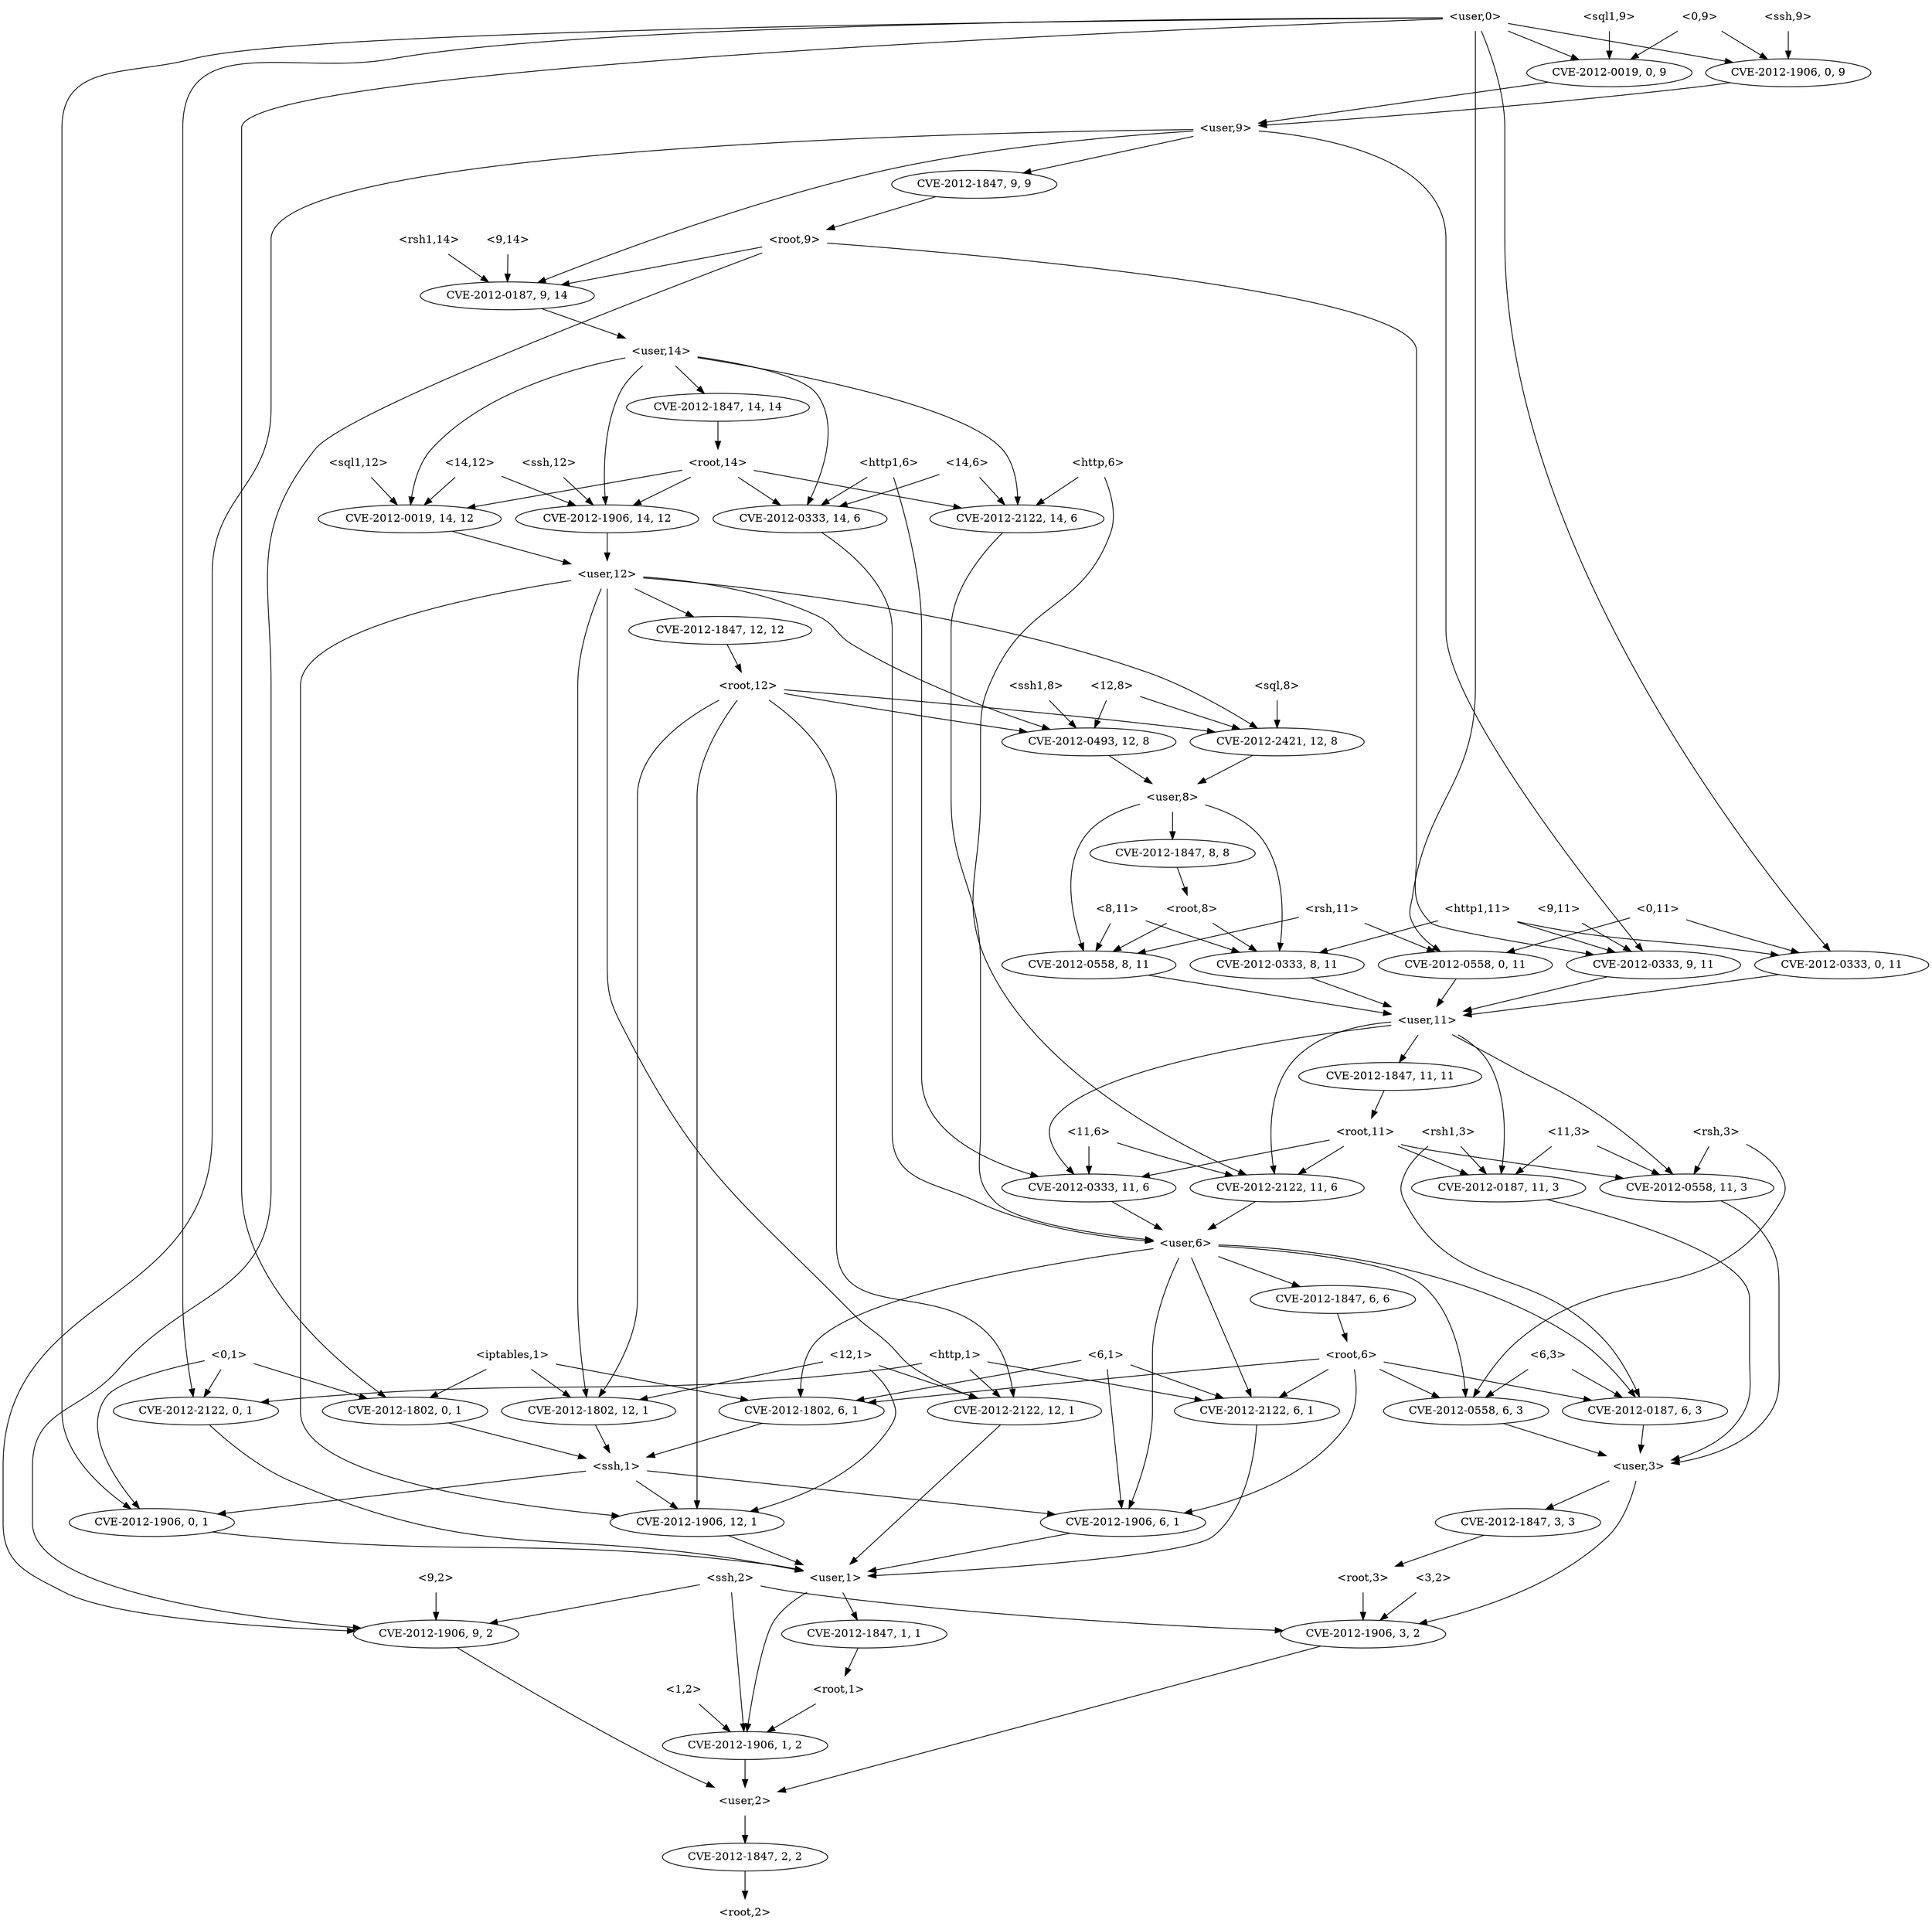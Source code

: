 strict digraph {
	graph [bb="0,0,2435,2484"];
	node [label="\N"];
	"<v_rsh,6,3>"	 [height=0.5,
		label=<CVE-2012-0558, 6, 3>,
		pos="1566,666",
		width=2.4499];
	"<user,3>"	 [height=0.5,
		pos="1819,594",
		shape=plaintext,
		width=0.91667];
	"<v_rsh,6,3>" -> "<user,3>"	 [pos="e,1785.7,604.2 1616.3,651.09 1662.9,638.18 1731.7,619.17 1775.9,606.93"];
	"<v_ssh,3,2>"	 [height=0.5,
		label=<CVE-2012-1906, 3, 2>,
		pos="1826,378",
		width=2.4499];
	"<user,3>" -> "<v_ssh,3,2>"	 [pos="e,1841.2,395.76 1833.3,575.99 1840.7,566.11 1849.3,553.06 1854,540 1870.4,494.74 1876.1,478.01 1862,432 1858.9,422.06 1853.3,412.31\
 1847.4,403.93"];
	"<v_root,3,3>"	 [height=0.5,
		label=<CVE-2012-1847, 3, 3>,
		pos="1757,522",
		width=2.4499];
	"<user,3>" -> "<v_root,3,3>"	 [pos="e,1772.1,540.1 1803.7,575.7 1796.2,567.3 1787.2,557.07 1779,547.86"];
	"<v_rsh1,11,3>"	 [height=0.5,
		label=<CVE-2012-0187, 11, 3>,
		pos="1749,954",
		width=2.5686];
	"<v_rsh1,11,3>" -> "<user,3>"	 [pos="e,1834.8,612.44 1779.3,936.79 1817.2,914.11 1877,869.08 1877,811 1877,811 1877,811 1877,737 1877,696.55 1874.6,684.89 1858,648 1853.6\
,638.31 1847.3,628.66 1841,620.31"];
	"<root,2>"	 [height=0.5,
		pos="1826,18",
		shape=plaintext,
		width=0.89583];
	"<root,3>"	 [height=0.5,
		pos="1748,450",
		shape=plaintext,
		width=0.89583];
	"<v_root,3,3>" -> "<root,3>"	 [pos="e,1750.2,468.1 1754.8,503.7 1753.8,495.98 1752.6,486.71 1751.5,478.11"];
	"<root,3>" -> "<v_ssh,3,2>"	 [pos="e,1807.5,395.62 1767.3,431.7 1777.2,422.84 1789.3,411.92 1800,402.33"];
	"<root,1>"	 [height=0.5,
		pos="1585,306",
		shape=plaintext,
		width=0.89583];
	"<v_ssh,1,2>"	 [height=0.5,
		label=<CVE-2012-1906, 1, 2>,
		pos="1646,234",
		width=2.4499];
	"<root,1>" -> "<v_ssh,1,2>"	 [pos="e,1631.1,252.1 1600.1,287.7 1607.4,279.3 1616.3,269.07 1624.3,259.86"];
	"<user,2>"	 [height=0.5,
		pos="1826,162",
		shape=plaintext,
		width=0.91667];
	"<v_ssh,1,2>" -> "<user,2>"	 [pos="e,1792.8,175.93 1685.1,217.81 1713.9,206.58 1753.3,191.28 1783.1,179.7"];
	"<user,9>"	 [height=0.5,
		pos="2128,2322",
		shape=plaintext,
		width=0.91667];
	"<v_ssh,9,2>"	 [height=0.5,
		label=<CVE-2012-1906, 9, 2>,
		pos="2315,378",
		width=2.4499];
	"<user,9>" -> "<v_ssh,9,2>"	 [pos="e,2322.7,396.09 2161.3,2316.7 2213.3,2309.4 2310.4,2292.6 2334,2268 2362,2238.8 2353,2219.4 2353,2179 2353,2179 2353,2179 2353,521\
 2353,479.63 2337.8,433.72 2326.6,405.61"];
	"<v_http1,9,11>"	 [height=0.5,
		label=<CVE-2012-0333, 9, 11>,
		pos="2194,1242",
		width=2.5686];
	"<user,9>" -> "<v_http1,9,11>"	 [pos="e,2178.5,1259.9 2126.6,2304 2124.6,2277.3 2121,2224.2 2121,2179 2121,2179 2121,2179 2121,1385 2121,1339.8 2150.6,1294.5 2172.1,1267.7"];
	"<v_rsh1,9,14>"	 [height=0.5,
		label=<CVE-2012-0187, 9, 14>,
		pos="1174,2106",
		width=2.5686];
	"<user,9>" -> "<v_rsh1,9,14>"	 [pos="e,1232.3,2120.1 2094.9,2313.6 1957.6,2282.8 1431.2,2164.7 1242.1,2122.3"];
	"<v_root,9,9>"	 [height=0.5,
		label=<CVE-2012-1847, 9, 9>,
		pos="2237,2250",
		width=2.4499];
	"<user,9>" -> "<v_root,9,9>"	 [pos="e,2211.4,2267.5 2154.7,2303.9 2169.1,2294.6 2187.1,2283 2202.6,2273.1"];
	"<v_ssh,9,2>" -> "<user,2>"	 [pos="e,1859.2,177.51 2279.4,361.44 2191.4,322.89 1963.4,223.12 1868.5,181.58"];
	"<user,11>"	 [height=0.5,
		pos="1693,1170",
		shape=plaintext,
		width=1.0069];
	"<v_http1,9,11>" -> "<user,11>"	 [pos="e,1729.3,1175.4 2126.7,1229.6 2114.8,1227.7 2102.6,1225.7 2091,1224 1963.9,1205.1 1813.5,1185.9 1739.2,1176.7"];
	"<user,14>"	 [height=0.5,
		pos="908,2034",
		shape=plaintext,
		width=1.0069];
	"<v_rsh1,9,14>" -> "<user,14>"	 [pos="e,944.64,2044.6 1121.4,2091.2 1072.8,2078.4 1001.1,2059.5 954.48,2047.2"];
	"<root,9>"	 [height=0.5,
		pos="2226,2178",
		shape=plaintext,
		width=0.89583];
	"<v_root,9,9>" -> "<root,9>"	 [pos="e,2228.7,2196.1 2234.3,2231.7 2233.1,2224 2231.6,2214.7 2230.3,2206.1"];
	"<v_root,2,2>"	 [height=0.5,
		label=<CVE-2012-1847, 2, 2>,
		pos="1826,90",
		width=2.4499];
	"<user,2>" -> "<v_root,2,2>"	 [pos="e,1826,108.1 1826,143.7 1826,135.98 1826,126.71 1826,118.11"];
	"<11,6>"	 [height=0.5,
		pos="1314,1026",
		shape=plaintext,
		width=0.78472];
	"<v_http1,11,6>"	 [height=0.5,
		label=<CVE-2012-0333, 11, 6>,
		pos="1506,954",
		width=2.5686];
	"<11,6>" -> "<v_http1,11,6>"	 [pos="e,1462.5,970.03 1342.6,1013.5 1347.4,1011.6 1352.3,1009.7 1357,1008 1388.6,996.13 1424.2,983.43 1452.7,973.44"];
	"<v_http,11,6>"	 [height=0.5,
		label=<CVE-2012-2122, 11, 6>,
		pos="1302,954",
		width=2.5686];
	"<11,6>" -> "<v_http,11,6>"	 [pos="e,1304.9,972.1 1311,1007.7 1309.7,999.98 1308.1,990.71 1306.6,982.11"];
	"<user,6>"	 [height=0.5,
		pos="1318,882",
		shape=plaintext,
		width=0.91667];
	"<v_http1,11,6>" -> "<user,6>"	 [pos="e,1351.2,895.36 1465.2,937.81 1434.4,926.35 1392.3,910.65 1361,898.99"];
	"<v_http,11,6>" -> "<user,6>"	 [pos="e,1314.1,900.1 1306,935.7 1307.7,927.98 1309.8,918.71 1311.8,910.11"];
	"<v_ssh,0,9>"	 [height=0.5,
		label=<CVE-2012-1906, 0, 9>,
		pos="1940,2394",
		width=2.4499];
	"<v_ssh,0,9>" -> "<user,9>"	 [pos="e,2094.9,2335.3 1980.3,2378 2011.3,2366.4 2054,2350.5 2085.5,2338.8"];
	"<user,1>"	 [height=0.5,
		pos="1160,450",
		shape=plaintext,
		width=0.91667];
	"<user,1>" -> "<v_ssh,1,2>"	 [pos="e,1646.1,252.09 1193.2,447.75 1255,444.58 1391.3,433.55 1499,396 1560.3,374.64 1587.4,376.12 1626,324 1639.2,306.16 1644,281.15 \
1645.5,262.19"];
	"<v_root,1,1>"	 [height=0.5,
		label=<CVE-2012-1847, 1, 1>,
		pos="1402,378",
		width=2.4499];
	"<user,1>" -> "<v_root,1,1>"	 [pos="e,1353.4,393.06 1193.1,439.41 1231.8,428.23 1296.5,409.53 1343.6,395.89"];
	"<v_root,1,1>" -> "<root,1>"	 [pos="e,1552.5,320.26 1442.8,361.96 1471,351.5 1509.4,337.12 1543,324 1543.1,323.96 1543.2,323.92 1543.3,323.89"];
	"<root,14>"	 [height=0.5,
		pos="845,1890",
		shape=plaintext,
		width=1];
	"<v_http1,14,6>"	 [height=0.5,
		label=<CVE-2012-0333, 14, 6>,
		pos="1098,1818",
		width=2.5686];
	"<root,14>" -> "<v_http1,14,6>"	 [pos="e,1046.9,1833.1 881.25,1879 921.9,1867.7 988.49,1849.3 1037.2,1835.8"];
	"<v_sql1,14,12>"	 [height=0.5,
		label=<CVE-2012-0019, 14, 12>,
		pos="473,1818",
		width=2.7013];
	"<root,14>" -> "<v_sql1,14,12>"	 [pos="e,538.56,1831.3 808.99,1882.2 749.1,1871 627.78,1848.1 548.49,1833.2"];
	"<v_http,14,6>"	 [height=0.5,
		label=<CVE-2012-2122, 14, 6>,
		pos="894,1818",
		width=2.5686];
	"<root,14>" -> "<v_http,14,6>"	 [pos="e,882.03,1836.1 857.11,1871.7 862.87,1863.5 869.86,1853.5 876.21,1844.4"];
	"<v_ssh,14,12>"	 [height=0.5,
		label=<CVE-2012-1906, 14, 12>,
		pos="686,1818",
		width=2.7013];
	"<root,14>" -> "<v_ssh,14,12>"	 [pos="e,721.94,1834.8 808.92,1873.1 785.95,1863 756,1849.8 731.41,1839"];
	"<v_http1,14,6>" -> "<user,6>"	 [pos="e,1284.9,889.26 1122.3,1800.4 1134.4,1791 1148.2,1778.3 1157,1764 1178.5,1729.1 1181,1716 1181,1675 1181,1675 1181,1675 1181,1025\
 1181,984.55 1174.6,967.46 1200,936 1218.7,912.87 1249.6,899.48 1275.1,891.96"];
	"<user,12>"	 [height=0.5,
		pos="750,1746",
		shape=plaintext,
		width=1.0069];
	"<v_sql1,14,12>" -> "<user,12>"	 [pos="e,713.58,1756.2 528.06,1803.1 579.46,1790.1 655.32,1770.9 703.7,1758.7"];
	"<v_http,14,6>" -> "<user,6>"	 [pos="e,1284.7,887.73 937.66,1802.1 1009.1,1776.3 1143,1721.7 1143,1675 1143,1675 1143,1675 1143,1025 1143,982.5 1147.8,965.86 1178,936\
 1204.2,910.16 1244.2,896.7 1274.7,889.82"];
	"<v_ssh,14,12>" -> "<user,12>"	 [pos="e,734.21,1764.3 701.49,1800.1 709.24,1791.6 718.76,1781.2 727.31,1771.8"];
	"<user,8>"	 [height=0.5,
		pos="1620,1458",
		shape=plaintext,
		width=0.91667];
	"<v_http1,8,11>"	 [height=0.5,
		label=<CVE-2012-0333, 8, 11>,
		pos="1786,1242",
		width=2.5686];
	"<user,8>" -> "<v_http1,8,11>"	 [pos="e,1784,1260 1653.1,1445.2 1674.6,1436.3 1702.2,1422.5 1722,1404 1760.6,1368 1776.3,1305.8 1782.4,1270.2"];
	"<v_rsh,8,11>"	 [height=0.5,
		label=<CVE-2012-0558, 8, 11>,
		pos="1582,1242",
		width=2.5686];
	"<user,8>" -> "<v_rsh,8,11>"	 [pos="e,1561,1259.6 1586.6,1447.3 1565.7,1439.3 1540.5,1425.7 1528,1404 1519.8,1389.8 1524.3,1316.1 1533,1296 1537.7,1285.2 1545.5,1275.1\
 1553.6,1266.8"];
	"<v_root,8,8>"	 [height=0.5,
		label=<CVE-2012-1847, 8, 8>,
		pos="1625,1386",
		width=2.4499];
	"<user,8>" -> "<v_root,8,8>"	 [pos="e,1623.8,1404.1 1621.2,1439.7 1621.8,1432 1622.4,1422.7 1623.1,1414.1"];
	"<v_http1,8,11>" -> "<user,11>"	 [pos="e,1715.9,1188.2 1764,1224.4 1752.1,1215.5 1737.2,1204.3 1724.1,1194.4"];
	"<v_rsh,8,11>" -> "<user,11>"	 [pos="e,1666,1188 1608,1224.6 1622.7,1215.3 1641.3,1203.6 1657.4,1193.5"];
	"<root,8>"	 [height=0.5,
		pos="1575,1314",
		shape=plaintext,
		width=0.89583];
	"<v_root,8,8>" -> "<root,8>"	 [pos="e,1587.3,1332.3 1612.9,1368.1 1607,1359.8 1599.9,1349.8 1593.3,1340.7"];
	"<v_sql1,0,9>"	 [height=0.5,
		label=<CVE-2012-0019, 0, 9>,
		pos="2135,2394",
		width=2.4499];
	"<v_sql1,0,9>" -> "<user,9>"	 [pos="e,2129.7,2340.1 2133.3,2375.7 2132.5,2368 2131.6,2358.7 2130.7,2350.1"];
	"<http,6>"	 [height=0.5,
		pos="1145,1890",
		shape=plaintext,
		width=0.89583];
	"<http,6>" -> "<v_http,14,6>"	 [pos="e,944.85,1833.2 1112.7,1880 1072.9,1868.9 1004.3,1849.8 954.54,1835.9"];
	"<http,6>" -> "<v_http,11,6>"	 [pos="e,1284,971.94 1167.8,1871.9 1178.8,1862.5 1191.3,1849.9 1199,1836 1218.7,1800.6 1219,1787.5 1219,1747 1219,1747 1219,1747 1219,1097\
 1219,1050.5 1252.6,1005.7 1277.1,979.22"];
	"<0,11>"	 [height=0.5,
		pos="1729,1314",
		shape=plaintext,
		width=0.78472];
	"<v_http1,0,11>"	 [height=0.5,
		label=<CVE-2012-0333, 0, 11>,
		pos="1990,1242",
		width=2.5686];
	"<0,11>" -> "<v_http1,0,11>"	 [pos="e,1937.8,1257 1757.4,1305.4 1798.1,1294.5 1873.9,1274.1 1928,1259.6"];
	"<v_rsh,0,11>"	 [height=0.5,
		label=<CVE-2012-0558, 0, 11>,
		pos="1378,1242",
		width=2.5686];
	"<0,11>" -> "<v_rsh,0,11>"	 [pos="e,1445.5,1254.3 1700.7,1299.4 1697.4,1298.1 1694.2,1297 1691,1296 1688.2,1295.1 1547.4,1271.4 1455.6,1256"];
	"<v_http1,0,11>" -> "<user,11>"	 [pos="e,1729.7,1179.6 1933.4,1227.7 1877.3,1214.4 1792.2,1194.4 1739.7,1182"];
	"<v_rsh,0,11>" -> "<user,11>"	 [pos="e,1656.4,1179.1 1436.5,1228 1497.1,1214.5 1590.7,1193.7 1646.5,1181.3"];
	"<rsh1,3>"	 [height=0.5,
		pos="1694,1026",
		shape=plaintext,
		width=0.92361];
	"<rsh1,3>" -> "<v_rsh1,11,3>"	 [pos="e,1735.6,972.1 1707.6,1007.7 1714.1,999.39 1722.1,989.28 1729.2,980.14"];
	"<v_rsh1,6,3>"	 [height=0.5,
		label=<CVE-2012-0187, 6, 3>,
		pos="1761,666",
		width=2.4499];
	"<rsh1,3>" -> "<v_rsh1,6,3>"	 [pos="e,1755.8,684.27 1672.7,1007.7 1662.9,998.31 1652.2,985.8 1647,972 1641.3,957.04 1643.5,951.62 1647,936 1666.1,849.81 1698.2,837.96\
 1731,756 1739.2,735.5 1747.1,711.78 1752.8,693.99"];
	"<v_rsh1,6,3>" -> "<user,3>"	 [pos="e,1804.7,612.28 1775,648.05 1782,639.67 1790.5,629.38 1798.2,620.1"];
	"<rsh,3>"	 [height=0.5,
		pos="1988,1026",
		shape=plaintext,
		width=0.81944];
	"<v_rsh,11,3>"	 [height=0.5,
		label=<CVE-2012-0558, 11, 3>,
		pos="1953,954",
		width=2.5686];
	"<rsh,3>" -> "<v_rsh,11,3>"	 [pos="e,1961.6,972.1 1979.3,1007.7 1975.4,999.73 1970.5,990.1 1966.1,981.26"];
	"<rsh,3>" -> "<v_rsh,6,3>"	 [pos="e,1574.2,684.26 2017.6,1009.5 2031.4,1000.5 2046.4,987.9 2054,972 2060.9,957.57 2062.8,949.33 2054,936 1940.4,764.7 1787.7,885.41\
 1628,756 1606.9,738.88 1589.9,712.77 1579,693.24"];
	"<v_rsh,11,3>" -> "<user,3>"	 [pos="e,1852.1,611.61 1953,935.95 1953,909.29 1953,856.11 1953,811 1953,811 1953,811 1953,737 1953,682.48 1900.1,640.42 1860.8,616.68"];
	"<user,11>" -> "<v_rsh,11,3>"	 [pos="e,1940.1,971.84 1722.1,1151.9 1759.3,1129.5 1824.5,1087.8 1874,1044 1896.3,1024.3 1918.5,998.6 1933.6,979.89"];
	"<user,11>" -> "<v_http1,11,6>"	 [pos="e,1502.5,972.35 1656.6,1168.4 1617.7,1165.7 1557.2,1154.9 1525,1116 1493.8,1078.3 1496.2,1017.5 1501,982.36"];
	"<user,11>" -> "<v_rsh1,11,3>"	 [pos="e,1751,972.22 1712.1,1151.8 1721.3,1142.2 1731.5,1129.5 1737,1116 1754.8,1071.9 1754.3,1015.4 1751.9,982.46"];
	"<user,11>" -> "<v_http,11,6>"	 [pos="e,1289,971.93 1656.4,1163.7 1563.4,1149.4 1321.9,1106.7 1276,1044 1262.3,1025.3 1272.3,999.41 1283.6,980.39"];
	"<v_root,11,11>"	 [height=0.5,
		label=<CVE-2012-1847, 11, 11>,
		pos="1631,1098",
		width=2.7013];
	"<user,11>" -> "<v_root,11,11>"	 [pos="e,1646.1,1116.1 1677.7,1151.7 1670.2,1143.3 1661.2,1133.1 1653,1123.9"];
	"<12,1>"	 [height=0.5,
		pos="881,738",
		shape=plaintext,
		width=0.78472];
	"<v_iptables,12,1>"	 [height=0.5,
		label=<CVE-2012-1802, 12, 1>,
		pos="547,666",
		width=2.5686];
	"<12,1>" -> "<v_iptables,12,1>"	 [pos="e,607.52,679.68 852.52,731.03 800.92,720.22 690.54,697.08 617.56,681.79"];
	"<v_ssh,12,1>"	 [height=0.5,
		label=<CVE-2012-1906, 12, 1>,
		pos="900,522",
		width=2.5686];
	"<12,1>" -> "<v_ssh,12,1>"	 [pos="e,898.47,540.23 882.52,719.85 885.81,682.83 893.59,595.18 897.57,550.39"];
	"<v_http,12,1>"	 [height=0.5,
		label=<CVE-2012-2122, 12, 1>,
		pos="1059,666",
		width=2.5686];
	"<12,1>" -> "<v_http,12,1>"	 [pos="e,1019.9,682.39 909.6,725.75 936.67,715.11 977.87,698.91 1010.1,686.21"];
	"<ssh,1>"	 [height=0.5,
		pos="578,594",
		shape=plaintext,
		width=0.84028];
	"<v_iptables,12,1>" -> "<ssh,1>"	 [pos="e,570.35,612.28 554.5,648.05 558.03,640.09 562.32,630.41 566.26,621.51"];
	"<v_ssh,12,1>" -> "<user,1>"	 [pos="e,1126.7,459.98 951.99,507 1000.3,493.98 1071.6,474.81 1116.9,462.62"];
	"<v_http,12,1>" -> "<user,1>"	 [pos="e,1151.9,468.23 1067.1,647.85 1084.7,610.6 1126.5,522.07 1147.5,477.54"];
	"<v_http,0,1>"	 [height=0.5,
		label=<CVE-2012-2122, 0, 1>,
		pos="116,666",
		width=2.4499];
	"<v_http,0,1>" -> "<user,1>"	 [pos="e,1126.8,450.64 116.39,647.82 118.19,613.89 127.51,538.57 174,504 250.38,447.21 936.24,449.07 1116.7,450.55"];
	"<ssh,9>"	 [height=0.5,
		pos="1940,2466",
		shape=plaintext,
		width=0.84028];
	"<ssh,9>" -> "<v_ssh,0,9>"	 [pos="e,1940,2412.1 1940,2447.7 1940,2440 1940,2430.7 1940,2422.1"];
	"<user,0>"	 [height=0.5,
		pos="1295,2466",
		shape=plaintext,
		width=0.91667];
	"<user,0>" -> "<v_rsh,0,11>"	 [pos="e,1360,1259.9 1295,2448 1295,2421.3 1295,2368.1 1295,2323 1295,2323 1295,2323 1295,1385 1295,1338.5 1328.6,1293.7 1353.1,1267.2"];
	"<user,0>" -> "<v_ssh,0,9>"	 [pos="e,1875.9,2406.4 1328.1,2462.6 1413.1,2456.1 1645.5,2437.4 1838,2412 1847,2410.8 1856.5,2409.4 1865.8,2408"];
	"<user,0>" -> "<v_http1,0,11>"	 [pos="e,1947.3,1258.1 1328.1,2463.3 1443.9,2456.5 1824,2426.2 1824,2323 1824,2323 1824,2323 1824,1385 1824,1324.2 1889.1,1283.9 1937.8\
,1262.2"];
	"<v_iptables,0,1>"	 [height=0.5,
		label=<CVE-2012-1802, 0, 1>,
		pos="348,666",
		width=2.4499];
	"<user,0>" -> "<v_iptables,0,1>"	 [pos="e,348,684.05 1261.9,2463.6 1094.2,2456.1 348,2417.4 348,2323 348,2323 348,2323 348,809 348,769 348,722.65 348,694.08"];
	"<user,0>" -> "<v_sql1,0,9>"	 [pos="e,2072.7,2406.8 1328,2463.8 1432.4,2459.9 1764.3,2445.3 2037,2412 2045.3,2411 2054,2409.7 2062.6,2408.4"];
	"<user,0>" -> "<v_http,0,1>"	 [pos="e,99.458,683.73 1261.9,2464.7 1070.2,2462.6 110.16,2450.6 62,2412 30.02,2386.4 38,2364 38,2323 38,2323 38,2323 38,809 38,763.12 \
69.671,718.05 92.65,691.39"];
	"<v_ssh,0,1>"	 [height=0.5,
		label=<CVE-2012-1906, 0, 1>,
		pos="271,522",
		width=2.4499];
	"<user,0>" -> "<v_ssh,0,1>"	 [pos="e,193.7,530.68 1261.8,2464.7 1066.4,2462.6 76,2445.9 76,2323 76,2323 76,2323 76,1097 76,996.07 0,983.93 0,883 0,883 0,883 0,665 \
0,580.57 104.48,546.24 183.69,532.35"];
	"<v_iptables,0,1>" -> "<ssh,1>"	 [pos="e,547.47,604.29 395.1,650.67 437.14,637.87 498.04,619.33 537.83,607.23"];
	"<v_ssh,0,1>" -> "<user,1>"	 [pos="e,1126.9,453.61 351.85,514.63 534.99,500.21 976.39,465.46 1116.5,454.42"];
	"<rsh1,14>"	 [height=0.5,
		pos="1202,2178",
		shape=plaintext,
		width=1.0278];
	"<rsh1,14>" -> "<v_rsh1,9,14>"	 [pos="e,1180.8,2124.1 1195.1,2159.7 1191.9,2151.8 1188.1,2142.3 1184.6,2133.5"];
	"<rsh,11>"	 [height=0.5,
		pos="1410,1314",
		shape=plaintext,
		width=0.92361];
	"<rsh,11>" -> "<v_rsh,8,11>"	 [pos="e,1544,1258.5 1443.6,1299.3 1469.5,1288.8 1505.7,1274.1 1534.5,1262.3"];
	"<rsh,11>" -> "<v_rsh,0,11>"	 [pos="e,1385.8,1260.1 1402.1,1295.7 1398.4,1287.7 1394,1278.1 1390,1269.3"];
	"<14,12>"	 [height=0.5,
		pos="574,1890",
		shape=plaintext,
		width=0.88889];
	"<14,12>" -> "<v_ssh,14,12>"	 [pos="e,659.66,1835.5 601.4,1871.9 616.37,1862.5 635.07,1850.8 651.08,1840.8"];
	"<14,12>" -> "<v_sql1,14,12>"	 [pos="e,496.76,1835.5 549.29,1871.9 536.04,1862.7 519.55,1851.3 505.3,1841.4"];
	"<9,11>"	 [height=0.5,
		pos="2064,1314",
		shape=plaintext,
		width=0.78472];
	"<9,11>" -> "<v_http1,9,11>"	 [pos="e,2164.2,1259.1 2092.5,1297.6 2110.9,1287.7 2135.1,1274.7 2155.3,1263.9"];
	"<ssh,1>" -> "<v_ssh,12,1>"	 [pos="e,840.07,535.77 608.31,586.16 622.23,583.04 638.95,579.31 654,576 713.38,562.96 780.9,548.44 830.16,537.89"];
	"<ssh,1>" -> "<v_ssh,0,1>"	 [pos="e,327.44,535.87 547.72,586.1 499.09,575.01 402.42,552.97 337.22,538.1"];
	"<v_ssh,6,1>"	 [height=0.5,
		label=<CVE-2012-1906, 6, 1>,
		pos="1334,522",
		width=2.4499];
	"<ssh,1>" -> "<v_ssh,6,1>"	 [pos="e,1255.4,530.28 608.57,590.17 715.64,580.26 1076.3,546.86 1245.3,531.22"];
	"<v_ssh,6,1>" -> "<user,1>"	 [pos="e,1193.1,464.32 1295.8,505.64 1268.2,494.54 1230.9,479.54 1202.4,468.07"];
	"<v_root,12,12>"	 [height=0.5,
		label=<CVE-2012-1847, 12, 12>,
		pos="858,1674",
		width=2.7013];
	"<root,12>"	 [height=0.5,
		pos="952,1602",
		shape=plaintext,
		width=1];
	"<v_root,12,12>" -> "<root,12>"	 [pos="e,928.9,1620.2 880.28,1656.4 892.3,1647.5 907.34,1636.3 920.54,1626.4"];
	"<v_sql,12,8>"	 [height=0.5,
		label=<CVE-2012-2421, 12, 8>,
		pos="1416,1530",
		width=2.5686];
	"<root,12>" -> "<v_sql,12,8>"	 [pos="e,1343.3,1541.1 988.43,1594.7 1007.6,1591.4 1031.6,1587.4 1053,1584 1149,1568.9 1259.5,1553 1333.1,1542.6"];
	"<root,12>" -> "<v_ssh,12,1>"	 [pos="e,907.69,540.09 949.17,1583.6 945.08,1556.8 938,1504.1 938,1459 938,1459 938,1459 938,665 938,623.63 922.77,577.72 911.59,549.61"];
	"<root,12>" -> "<v_http,12,1>"	 [pos="e,1055.6,684.18 967.84,1583.7 989.31,1558.3 1025,1508.6 1025,1459 1025,1459 1025,1459 1025,881 1025,844.99 1044,743.15 1053.6,694.09"];
	"<v_ssh1,12,8>"	 [height=0.5,
		label=<CVE-2012-0493, 12, 8>,
		pos="1620,1530",
		width=2.5686];
	"<root,12>" -> "<v_ssh1,12,8>"	 [pos="e,1553.9,1542.6 988.12,1598.5 1077.8,1592.1 1317.9,1573.7 1517,1548 1525.7,1546.9 1534.8,1545.6 1543.8,1544.2"];
	"<root,12>" -> "<v_iptables,12,1>"	 [pos="e,549.84,684.2 915.94,1595.4 852.13,1583.1 726,1547.6 726,1459 726,1459 726,1459 726,1241 726,1013.9 623.4,975.49 565,756 559.56\
,735.56 554.88,712.1 551.66,694.4"];
	"<12,8>"	 [height=0.5,
		pos="1429,1602",
		shape=plaintext,
		width=0.78472];
	"<12,8>" -> "<v_ssh1,12,8>"	 [pos="e,1576.8,1546.1 1457.6,1589.5 1462.4,1587.7 1467.3,1585.8 1472,1584 1503.4,1572.2 1538.8,1559.5 1567.1,1549.5"];
	"<12,8>" -> "<v_sql,12,8>"	 [pos="e,1419.2,1548.1 1425.8,1583.7 1424.4,1576 1422.6,1566.7 1421,1558.1"];
	"<v_ssh1,12,8>" -> "<user,8>"	 [pos="e,1620,1476.1 1620,1511.7 1620,1504 1620,1494.7 1620,1486.1"];
	"<v_sql,12,8>" -> "<user,8>"	 [pos="e,1587,1470.3 1459.5,1514.1 1494.2,1502.2 1542.6,1485.6 1577.2,1473.7"];
	"<user,12>" -> "<v_sql,12,8>"	 [pos="e,1366.8,1545.2 786.27,1743.8 843.21,1740.7 956.05,1729.9 1043,1692 1067.4,1681.3 1067.7,1668.9 1091,1656 1179,1607.3 1290,1569.1\
 1356.8,1548.3"];
	"<user,12>" -> "<v_http,12,1>"	 [pos="e,1059.5,684.2 786.42,1745.2 832.75,1743.7 912.86,1734.4 964,1692 994.09,1667.1 1063,1522.3 1063,1459 1063,1459 1063,1459 1063,881\
 1063,813.94 1061,735.09 1059.8,694.39"];
	"<user,12>" -> "<v_ssh,12,1>"	 [pos="e,848.42,536.96 736.85,1727.7 718.65,1702 688,1651.4 688,1603 688,1603 688,1603 688,809 688,737.44 651.44,710.1 687,648 719.33,591.55\
 788.15,558.1 838.86,540.22"];
	"<user,12>" -> "<v_iptables,12,1>"	 [pos="e,539.11,684.07 713.51,1740.6 645.9,1730.1 508,1697.1 508,1603 508,1603 508,1603 508,809 508,767.56 523.64,721.67 535.11,693.58"];
	"<user,12>" -> "<v_ssh1,12,8>"	 [pos="e,1597.2,1547.5 786.59,1743.3 894.12,1737.2 1217.2,1712.1 1466,1620 1511.3,1603.2 1558.8,1573.7 1588.9,1553.3"];
	"<user,12>" -> "<v_root,12,12>"	 [pos="e,832.6,1691.5 776.42,1727.9 790.72,1718.6 808.56,1707 823.9,1697.1"];
	"<v_ssh,3,2>" -> "<user,2>"	 [pos="e,1826,180.23 1826,359.85 1826,322.83 1826,235.18 1826,190.39"];
	"<0,1>"	 [height=0.5,
		pos="232,738",
		shape=plaintext,
		width=0.75];
	"<0,1>" -> "<v_http,0,1>"	 [pos="e,143.03,683.31 204.8,720.59 188.95,711.02 168.77,698.85 151.66,688.52"];
	"<0,1>" -> "<v_iptables,0,1>"	 [pos="e,320.97,683.31 259.2,720.59 275.05,711.02 295.23,698.85 312.34,688.52"];
	"<0,1>" -> "<v_ssh,0,1>"	 [pos="e,267.86,540.23 235.13,719.85 241.89,682.75 257.91,594.81 266.06,550.1"];
	"<http,1>"	 [height=0.5,
		pos="999,738",
		shape=plaintext,
		width=0.89583];
	"<v_http,6,1>"	 [height=0.5,
		label=<CVE-2012-2122, 6, 1>,
		pos="1296,666",
		width=2.4499];
	"<http,1>" -> "<v_http,6,1>"	 [pos="e,1240.5,680.08 1031.3,729.38 1078.9,718.16 1168.8,696.99 1230.5,682.45"];
	"<http,1>" -> "<v_http,0,1>"	 [pos="e,186.66,676.86 966.48,728.99 951.77,725.67 934.1,722.11 918,720 623.64,681.4 546.69,710.56 251,684 233.5,682.43 214.76,680.33 197\
,678.15"];
	"<http,1>" -> "<v_http,12,1>"	 [pos="e,1044.3,684.1 1013.8,719.7 1021,711.3 1029.8,701.07 1037.7,691.86"];
	"<v_http,6,1>" -> "<user,1>"	 [pos="e,1171,468.23 1285.1,647.85 1261.3,610.36 1204.5,520.95 1176.3,476.7"];
	"<root,11>"	 [height=0.5,
		pos="1606,1026",
		shape=plaintext,
		width=1];
	"<v_root,11,11>" -> "<root,11>"	 [pos="e,1612.1,1044.1 1624.8,1079.7 1622,1071.8 1618.6,1062.3 1615.5,1053.5"];
	"<iptables,1>"	 [height=0.5,
		pos="617,738",
		shape=plaintext,
		width=1.1944];
	"<v_iptables,6,1>"	 [height=0.5,
		label=<CVE-2012-1802, 6, 1>,
		pos="784,666",
		width=2.4499];
	"<iptables,1>" -> "<v_iptables,6,1>"	 [pos="e,747.27,682.4 657.85,719.88 682.08,709.72 712.87,696.82 737.96,686.3"];
	"<iptables,1>" -> "<v_iptables,12,1>"	 [pos="e,564.1,684.1 599.7,719.7 591.14,711.14 580.66,700.66 571.3,691.3"];
	"<iptables,1>" -> "<v_iptables,0,1>"	 [pos="e,400.34,680.62 573.78,725.75 529.5,714.23 460.24,696.21 410.1,683.16"];
	"<v_iptables,6,1>" -> "<ssh,1>"	 [pos="e,608.36,605.32 740.56,650.24 704.31,637.92 653.06,620.5 617.84,608.54"];
	"<6,3>"	 [height=0.5,
		pos="1664,738",
		shape=plaintext,
		width=0.75];
	"<6,3>" -> "<v_rsh,6,3>"	 [pos="e,1589.1,683.47 1640,719.88 1627.2,710.69 1611.2,699.26 1597.3,689.38"];
	"<6,3>" -> "<v_rsh1,6,3>"	 [pos="e,1738,683.62 1688,719.7 1700.6,710.58 1716.3,699.28 1729.8,689.49"];
	"<root,8>" -> "<v_http1,8,11>"	 [pos="e,1736.1,1257.2 1607.6,1299.2 1610.4,1298.1 1613.2,1297 1616,1296 1652.2,1282.9 1693.5,1270 1726.2,1260.2"];
	"<root,8>" -> "<v_rsh,8,11>"	 [pos="e,1580.3,1260.1 1576.7,1295.7 1577.5,1288 1578.4,1278.7 1579.3,1270.1"];
	"<8,11>"	 [height=0.5,
		pos="1654,1314",
		shape=plaintext,
		width=0.78472];
	"<8,11>" -> "<v_http1,8,11>"	 [pos="e,1755.4,1259.2 1682.3,1298 1701.1,1288 1725.9,1274.9 1746.6,1263.9"];
	"<8,11>" -> "<v_rsh,8,11>"	 [pos="e,1599.3,1259.9 1636.2,1295.7 1627.3,1287.1 1616.5,1276.5 1606.8,1267.1"];
	"<v_root,14,14>"	 [height=0.5,
		label=<CVE-2012-1847, 14, 14>,
		pos="845,1962",
		width=2.7013];
	"<v_root,14,14>" -> "<root,14>"	 [pos="e,845,1908.1 845,1943.7 845,1936 845,1926.7 845,1918.1"];
	"<9,2>"	 [height=0.5,
		pos="2408,450",
		shape=plaintext,
		width=0.75];
	"<9,2>" -> "<v_ssh,9,2>"	 [pos="e,2337.1,395.62 2385,431.7 2373,422.66 2358.2,411.5 2345.3,401.77"];
	"<root,11>" -> "<v_rsh,11,3>"	 [pos="e,1885,966.24 1642.2,1010.7 1645.1,1009.7 1648.1,1008.8 1651,1008 1672.3,1002.2 1792.7,981.65 1874.9,967.92"];
	"<root,11>" -> "<v_http1,11,6>"	 [pos="e,1529.5,971.47 1581.5,1007.9 1568.4,998.69 1552.1,987.26 1538,977.38"];
	"<root,11>" -> "<v_rsh1,11,3>"	 [pos="e,1716.3,970.99 1641,1007.9 1661,998.07 1686.3,985.72 1707.3,975.41"];
	"<root,11>" -> "<v_http,11,6>"	 [pos="e,1359.3,968.19 1569.9,1016.7 1520.6,1005.3 1431.2,984.76 1369.3,970.5"];
	"<root,9>" -> "<v_ssh,9,2>"	 [pos="e,2315,396.05 2245.8,2159.9 2272,2135.2 2315,2086.8 2315,2035 2315,2035 2315,2035 2315,521 2315,481 2315,434.65 2315,406.08"];
	"<root,9>" -> "<v_http1,9,11>"	 [pos="e,2198.2,1260.4 2223.8,2160 2220.6,2133.4 2215,2080.2 2215,2035 2215,2035 2215,2035 2215,1385 2215,1344.8 2206.7,1298.8 2200.5,1270.4"];
	"<root,9>" -> "<v_rsh1,9,14>"	 [pos="e,1260.3,2112.5 2193.5,2174.6 2147.6,2171.3 2060.9,2165 1987,2160 1728.2,2142.4 1422.9,2122.8 1270.6,2113.1"];
	"<user,6>" -> "<v_rsh,6,3>"	 [pos="e,1559.6,684.18 1351.2,875.38 1383,868.63 1430.8,854.7 1464,828 1509.3,791.58 1540.5,729.34 1555.6,693.86"];
	"<v_root,6,6>"	 [height=0.5,
		label=<CVE-2012-1847, 6, 6>,
		pos="1334,810",
		width=2.4499];
	"<user,6>" -> "<v_root,6,6>"	 [pos="e,1330.1,828.1 1322,863.7 1323.7,855.98 1325.8,846.71 1327.8,838.11"];
	"<user,6>" -> "<v_http,6,1>"	 [pos="e,1280.5,684.14 1284.8,868.49 1267.2,859.96 1247.2,846.77 1237,828 1212.4,782.57 1248.3,724.77 1273.9,692.23"];
	"<user,6>" -> "<v_rsh1,6,3>"	 [pos="e,1753.4,684.18 1351.1,877.6 1421.8,868.86 1590.3,840.04 1700,756 1721.6,739.45 1738.3,713.04 1748.8,693.27"];
	"<user,6>" -> "<v_ssh,6,1>"	 [pos="e,1360.6,539.32 1351.2,873.92 1376.9,866.72 1411.2,852.94 1431,828 1456.2,796.33 1450,779.45 1450,739 1450,739 1450,739 1450,665\
 1450,613.2 1403.1,569.89 1369,545.19"];
	"<user,6>" -> "<v_iptables,6,1>"	 [pos="e,790.83,684.17 1285,880.17 1202.6,876.56 984.62,857.39 843,756 820.98,740.23 804.88,713.48 795.11,693.41"];
	"<v_root,2,2>" -> "<root,2>"	 [pos="e,1826,36.104 1826,71.697 1826,63.983 1826,54.712 1826,46.112"];
	"<0,9>"	 [height=0.5,
		pos="2037,2466",
		shape=plaintext,
		width=0.75];
	"<0,9>" -> "<v_sql1,0,9>"	 [pos="e,2111.9,2411.5 2061,2447.9 2073.8,2438.7 2089.8,2427.3 2103.7,2417.4"];
	"<0,9>" -> "<v_ssh,0,9>"	 [pos="e,1963,2411.6 2013,2447.7 2000.4,2438.6 1984.7,2427.3 1971.2,2417.5"];
	"<http1,11>"	 [height=0.5,
		pos="1978,1314",
		shape=plaintext,
		width=1.0833];
	"<http1,11>" -> "<v_http1,8,11>"	 [pos="e,1827.6,1258.2 1938.7,1298.7 1909.4,1288 1869,1273.3 1837.2,1261.7"];
	"<http1,11>" -> "<v_http1,0,11>"	 [pos="e,1987.1,1260.1 1981,1295.7 1982.3,1288 1983.9,1278.7 1985.4,1270.1"];
	"<http1,11>" -> "<v_http1,9,11>"	 [pos="e,2146.4,1257.5 2017.3,1299 2020.2,1298 2023.1,1297 2026,1296 2062.7,1283.7 2104.1,1270.7 2136.6,1260.6"];
	"<ssh,12>"	 [height=0.5,
		pos="658,1890",
		shape=plaintext,
		width=0.94444];
	"<ssh,12>" -> "<v_ssh,14,12>"	 [pos="e,679.16,1836.1 664.92,1871.7 668.07,1863.8 671.88,1854.3 675.38,1845.5"];
	"<6,1>"	 [height=0.5,
		pos="1163,738",
		shape=plaintext,
		width=0.75];
	"<6,1>" -> "<v_http,6,1>"	 [pos="e,1265.5,683.03 1190.2,722.67 1209.4,712.59 1235.3,698.94 1256.7,687.69"];
	"<6,1>" -> "<v_iptables,6,1>"	 [pos="e,847.01,678.64 1135.7,731.97 1078,721.31 941.83,696.15 856.85,680.46"];
	"<6,1>" -> "<v_ssh,6,1>"	 [pos="e,1310.8,539.37 1167.5,719.84 1172.9,701.06 1183.4,670.63 1199,648 1227.8,606.31 1272.7,568.3 1302.7,545.41"];
	"<3,2>"	 [height=0.5,
		pos="1826,450",
		shape=plaintext,
		width=0.75];
	"<3,2>" -> "<v_ssh,3,2>"	 [pos="e,1826,396.1 1826,431.7 1826,423.98 1826,414.71 1826,406.11"];
	"<9,14>"	 [height=0.5,
		pos="1118,2178",
		shape=plaintext,
		width=0.78472];
	"<9,14>" -> "<v_rsh1,9,14>"	 [pos="e,1160.3,2124.1 1131.8,2159.7 1138.5,2151.4 1146.6,2141.3 1153.9,2132.1"];
	"<sql1,12>"	 [height=0.5,
		pos="449,1890",
		shape=plaintext,
		width=1.0069];
	"<sql1,12>" -> "<v_sql1,14,12>"	 [pos="e,467.14,1836.1 454.93,1871.7 457.61,1863.9 460.83,1854.5 463.8,1845.8"];
	"<ssh,2>"	 [height=0.5,
		pos="1942,450",
		shape=plaintext,
		width=0.84028];
	"<ssh,2>" -> "<v_ssh,1,2>"	 [pos="e,1709.8,246.48 1942.7,431.66 1942.6,412.16 1939.6,380.54 1923,360 1872.3,297.14 1783.2,264.76 1719.8,248.89"];
	"<ssh,2>" -> "<v_ssh,9,2>"	 [pos="e,2252.5,390.73 1972.5,443.27 2031.1,432.29 2160.6,407.98 2242.5,392.61"];
	"<ssh,2>" -> "<v_ssh,3,2>"	 [pos="e,1852.9,395.23 1913.6,431.88 1898,422.45 1878.5,410.66 1861.8,400.61"];
	"<user,14>" -> "<v_http1,14,6>"	 [pos="e,1094.3,1836 937.83,2015.9 972.52,1994.7 1029.4,1955.4 1064,1908 1077.7,1889.3 1086.5,1864.4 1091.8,1845.7"];
	"<user,14>" -> "<v_sql1,14,12>"	 [pos="e,480.53,1836.1 871.57,2029.2 799.7,2020 637.56,1991 533,1908 511.8,1891.2 495.34,1864.8 485.07,1845.1"];
	"<user,14>" -> "<v_root,14,14>"	 [pos="e,860.39,1980.1 892.43,2015.7 884.8,2007.2 875.48,1996.9 867.12,1987.6"];
	"<user,14>" -> "<v_ssh,14,12>"	 [pos="e,691.19,1836.2 871.43,2031 833.45,2027.1 774.69,2015.2 739,1980 734.07,1975.1 707.71,1890.3 694.12,1845.8"];
	"<user,14>" -> "<v_http,14,6>"	 [pos="e,904.61,1836 927.04,2015.8 936.18,2006.3 946.17,1993.6 951,1980 956.35,1964.9 954.4,1959.6 951,1944 943.1,1907.6 923.65,1869.1 \
909.67,1844.6"];
	"<root,6>"	 [height=0.5,
		pos="1361,738",
		shape=plaintext,
		width=0.89583];
	"<root,6>" -> "<v_http,6,1>"	 [pos="e,1311.9,684.1 1344.9,719.7 1337.1,711.22 1327.4,700.86 1318.8,691.58"];
	"<root,6>" -> "<v_iptables,6,1>"	 [pos="e,857.72,675.94 1328.7,733.09 1241.3,722.48 997.83,692.94 868.01,677.19"];
	"<root,6>" -> "<v_rsh,6,3>"	 [pos="e,1522.6,681.82 1393.5,725.91 1425.5,714.97 1475,698.07 1512.8,685.18"];
	"<root,6>" -> "<v_rsh1,6,3>"	 [pos="e,1696.4,678.31 1393.4,731.33 1456.8,720.24 1598.7,695.4 1686.5,680.04"];
	"<root,6>" -> "<v_ssh,6,1>"	 [pos="e,1345,539.92 1374.6,719.97 1381.6,710.09 1389.4,697.05 1393,684 1397.3,668.59 1396.5,663.61 1393,648 1384.8,611.46 1364.7,573.01\
 1350.2,548.57"];
	"<http1,6>"	 [height=0.5,
		pos="1231,1890",
		shape=plaintext,
		width=0.97917];
	"<http1,6>" -> "<v_http1,14,6>"	 [pos="e,1128.8,1835.2 1198.5,1871.9 1180.1,1862.2 1157.1,1850.1 1137.7,1839.9"];
	"<http1,6>" -> "<v_http1,11,6>"	 [pos="e,1482.6,971.76 1236.3,1871.7 1243.9,1845.1 1257,1792.6 1257,1747 1257,1747 1257,1747 1257,1313 1257,1162.3 1407.4,1029.6 1474.5\
,977.94"];
	"<11,3>"	 [height=0.5,
		pos="1837,1026",
		shape=plaintext,
		width=0.78472];
	"<11,3>" -> "<v_rsh,11,3>"	 [pos="e,1926.1,971.23 1865.4,1007.9 1881,998.45 1900.5,986.66 1917.2,976.61"];
	"<11,3>" -> "<v_rsh1,11,3>"	 [pos="e,1769.9,971.62 1815.2,1007.7 1804,998.75 1790.1,987.71 1778,978.05"];
	"<14,6>"	 [height=0.5,
		pos="1027,1890",
		shape=plaintext,
		width=0.78472];
	"<14,6>" -> "<v_http1,14,6>"	 [pos="e,1080.7,1836.1 1044.6,1871.7 1053.2,1863.1 1063.9,1852.7 1073.3,1843.3"];
	"<14,6>" -> "<v_http,14,6>"	 [pos="e,924.8,1835.2 998.47,1874 979.59,1864 954.56,1850.9 933.74,1839.9"];
	"<v_root,6,6>" -> "<root,6>"	 [pos="e,1354.4,756.1 1340.7,791.7 1343.7,783.81 1347.4,774.3 1350.8,765.55"];
	"<sql,8>"	 [height=0.5,
		pos="1353,1602",
		shape=plaintext,
		width=0.8125];
	"<sql,8>" -> "<v_sql,12,8>"	 [pos="e,1400.6,1548.1 1368.6,1583.7 1376.2,1575.2 1385.5,1564.9 1393.9,1555.6"];
	"<ssh1,8>"	 [height=0.5,
		pos="1620,1602",
		shape=plaintext,
		width=0.94444];
	"<ssh1,8>" -> "<v_ssh1,12,8>"	 [pos="e,1620,1548.1 1620,1583.7 1620,1576 1620,1566.7 1620,1558.1"];
	"<1,2>"	 [height=0.5,
		pos="1507,306",
		shape=plaintext,
		width=0.75];
	"<1,2>" -> "<v_ssh,1,2>"	 [pos="e,1614.6,250.83 1534.1,291.34 1554.4,281.13 1582.5,267 1605.4,255.44"];
	"<sql1,9>"	 [height=0.5,
		pos="2135,2466",
		shape=plaintext,
		width=0.91667];
	"<sql1,9>" -> "<v_sql1,0,9>"	 [pos="e,2135,2412.1 2135,2447.7 2135,2440 2135,2430.7 2135,2422.1"];
}
